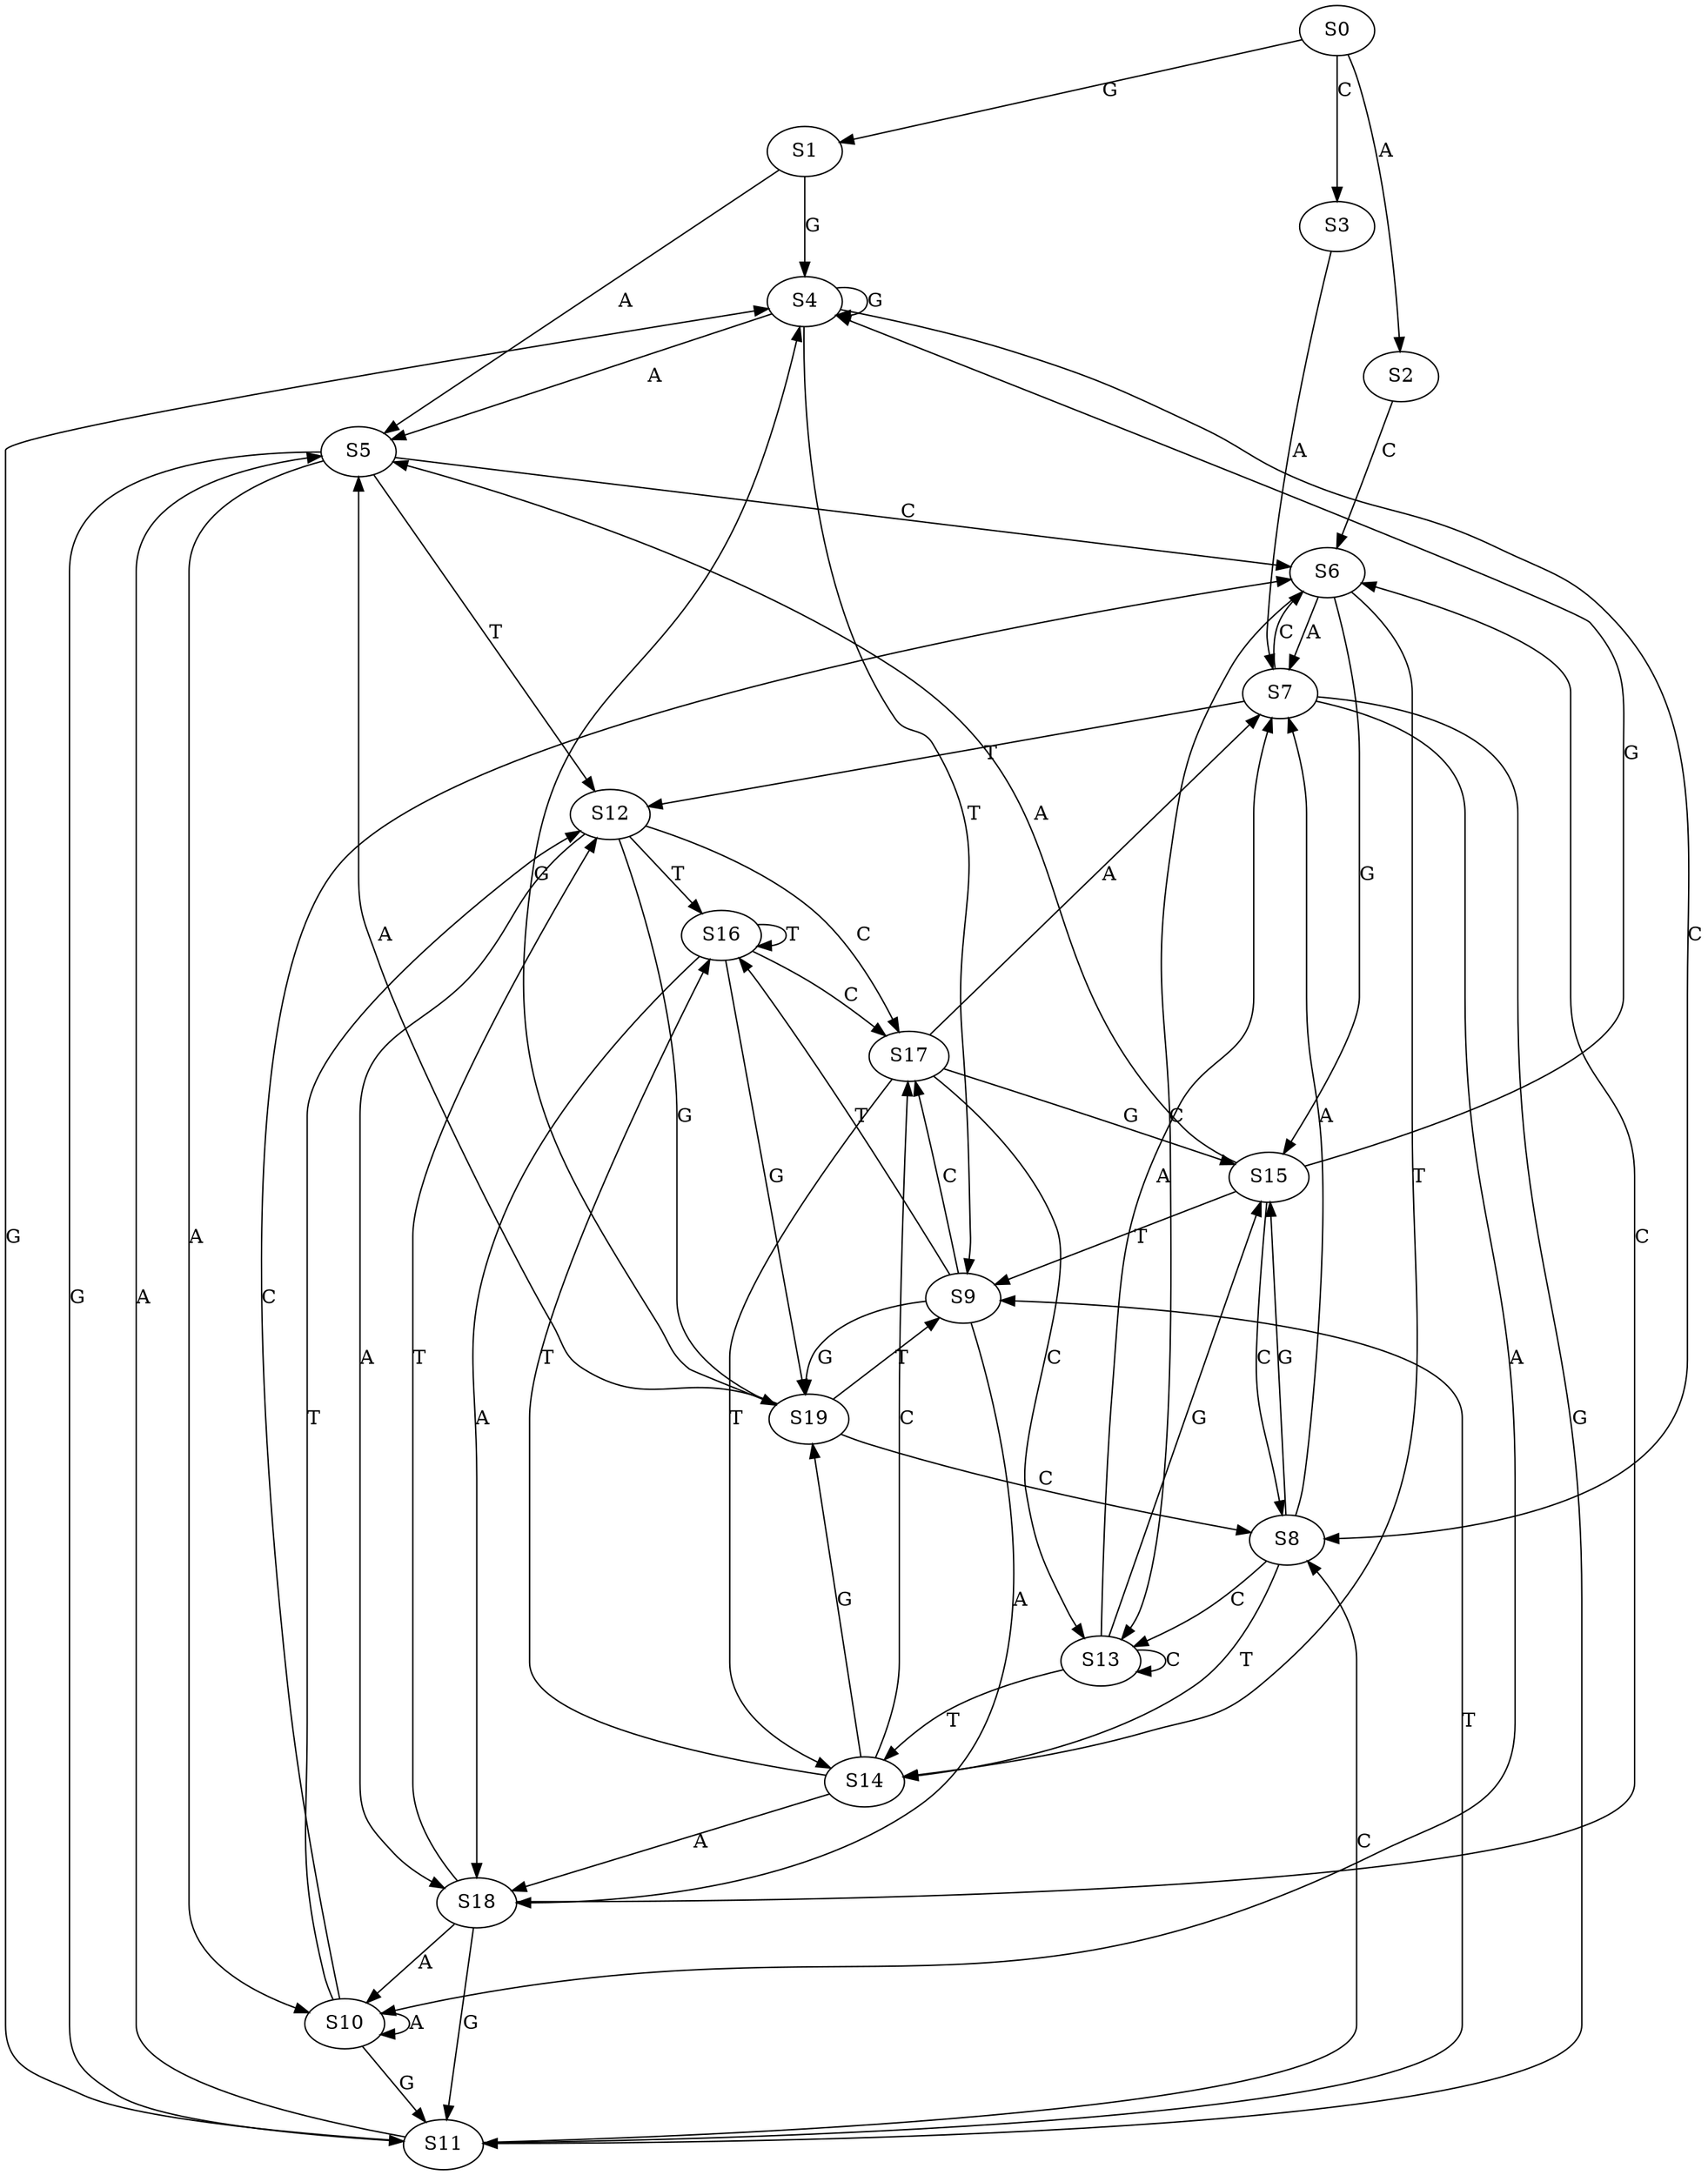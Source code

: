 strict digraph  {
	S0 -> S1 [ label = G ];
	S0 -> S2 [ label = A ];
	S0 -> S3 [ label = C ];
	S1 -> S4 [ label = G ];
	S1 -> S5 [ label = A ];
	S2 -> S6 [ label = C ];
	S3 -> S7 [ label = A ];
	S4 -> S5 [ label = A ];
	S4 -> S8 [ label = C ];
	S4 -> S9 [ label = T ];
	S4 -> S4 [ label = G ];
	S5 -> S6 [ label = C ];
	S5 -> S10 [ label = A ];
	S5 -> S11 [ label = G ];
	S5 -> S12 [ label = T ];
	S6 -> S13 [ label = C ];
	S6 -> S7 [ label = A ];
	S6 -> S14 [ label = T ];
	S6 -> S15 [ label = G ];
	S7 -> S6 [ label = C ];
	S7 -> S11 [ label = G ];
	S7 -> S10 [ label = A ];
	S7 -> S12 [ label = T ];
	S8 -> S15 [ label = G ];
	S8 -> S14 [ label = T ];
	S8 -> S13 [ label = C ];
	S8 -> S7 [ label = A ];
	S9 -> S16 [ label = T ];
	S9 -> S17 [ label = C ];
	S9 -> S18 [ label = A ];
	S9 -> S19 [ label = G ];
	S10 -> S11 [ label = G ];
	S10 -> S10 [ label = A ];
	S10 -> S6 [ label = C ];
	S10 -> S12 [ label = T ];
	S11 -> S5 [ label = A ];
	S11 -> S9 [ label = T ];
	S11 -> S4 [ label = G ];
	S11 -> S8 [ label = C ];
	S12 -> S16 [ label = T ];
	S12 -> S19 [ label = G ];
	S12 -> S17 [ label = C ];
	S12 -> S18 [ label = A ];
	S13 -> S14 [ label = T ];
	S13 -> S13 [ label = C ];
	S13 -> S7 [ label = A ];
	S13 -> S15 [ label = G ];
	S14 -> S16 [ label = T ];
	S14 -> S17 [ label = C ];
	S14 -> S18 [ label = A ];
	S14 -> S19 [ label = G ];
	S15 -> S9 [ label = T ];
	S15 -> S5 [ label = A ];
	S15 -> S8 [ label = C ];
	S15 -> S4 [ label = G ];
	S16 -> S19 [ label = G ];
	S16 -> S16 [ label = T ];
	S16 -> S18 [ label = A ];
	S16 -> S17 [ label = C ];
	S17 -> S15 [ label = G ];
	S17 -> S13 [ label = C ];
	S17 -> S7 [ label = A ];
	S17 -> S14 [ label = T ];
	S18 -> S10 [ label = A ];
	S18 -> S11 [ label = G ];
	S18 -> S6 [ label = C ];
	S18 -> S12 [ label = T ];
	S19 -> S8 [ label = C ];
	S19 -> S9 [ label = T ];
	S19 -> S5 [ label = A ];
	S19 -> S4 [ label = G ];
}
